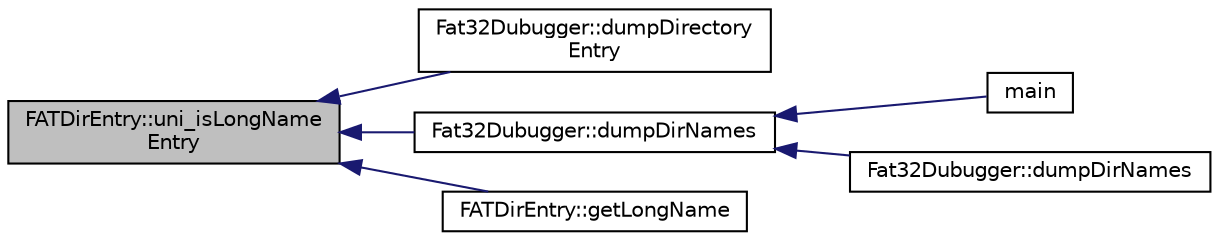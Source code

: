 digraph "FATDirEntry::uni_isLongNameEntry"
{
  edge [fontname="Helvetica",fontsize="10",labelfontname="Helvetica",labelfontsize="10"];
  node [fontname="Helvetica",fontsize="10",shape=record];
  rankdir="LR";
  Node36 [label="FATDirEntry::uni_isLongName\lEntry",height=0.2,width=0.4,color="black", fillcolor="grey75", style="filled", fontcolor="black"];
  Node36 -> Node37 [dir="back",color="midnightblue",fontsize="10",style="solid",fontname="Helvetica"];
  Node37 [label="Fat32Dubugger::dumpDirectory\lEntry",height=0.2,width=0.4,color="black", fillcolor="white", style="filled",URL="$de/d04/class_fat32_dubugger.html#a2628921fda62e69ea7ae41340cf7bd5e"];
  Node36 -> Node38 [dir="back",color="midnightblue",fontsize="10",style="solid",fontname="Helvetica"];
  Node38 [label="Fat32Dubugger::dumpDirNames",height=0.2,width=0.4,color="black", fillcolor="white", style="filled",URL="$de/d04/class_fat32_dubugger.html#af917c71cd71a38b216f459e3f7d0ba0f"];
  Node38 -> Node39 [dir="back",color="midnightblue",fontsize="10",style="solid",fontname="Helvetica"];
  Node39 [label="main",height=0.2,width=0.4,color="black", fillcolor="white", style="filled",URL="$d2/d27/main__fat__test_8cpp.html#ae66f6b31b5ad750f1fe042a706a4e3d4"];
  Node38 -> Node40 [dir="back",color="midnightblue",fontsize="10",style="solid",fontname="Helvetica"];
  Node40 [label="Fat32Dubugger::dumpDirNames",height=0.2,width=0.4,color="black", fillcolor="white", style="filled",URL="$de/d04/class_fat32_dubugger.html#a312d48351305a153cca8ff75c510c23f"];
  Node36 -> Node41 [dir="back",color="midnightblue",fontsize="10",style="solid",fontname="Helvetica"];
  Node41 [label="FATDirEntry::getLongName",height=0.2,width=0.4,color="black", fillcolor="white", style="filled",URL="$dc/d93/class_f_a_t_dir_entry.html#a29bff9fce399e3765917e103ec222e4a"];
}
